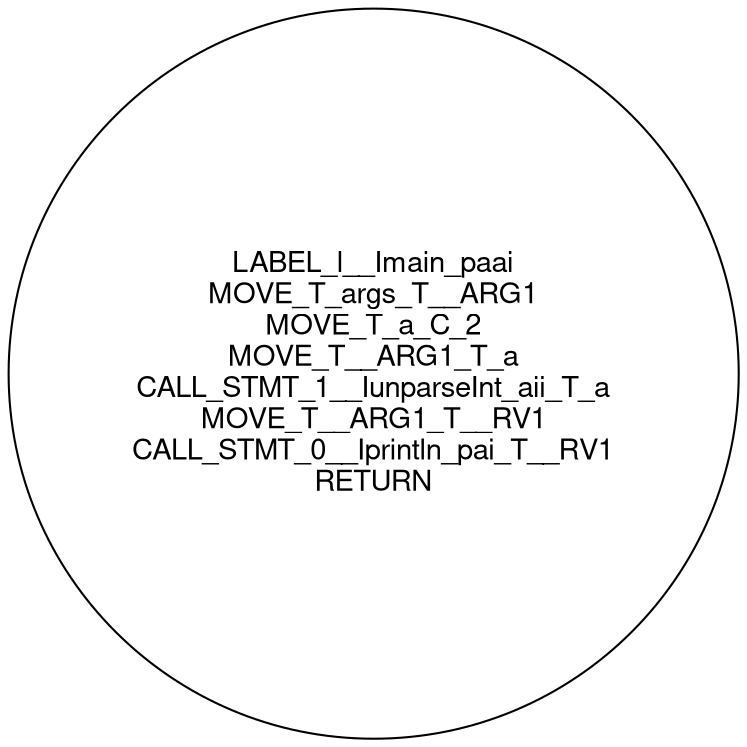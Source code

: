 digraph finite_state_machine {
	fontname="Helvetica,Arial,sans-serif"
	node [fontname="Helvetica,Arial,sans-serif"]
	edge [fontname="Helvetica,Arial,sans-serif"]
	rankdir=LR;
	node [shape = circle];
	Block_8 [label="LABEL_l__Imain_paai\nMOVE_T_args_T__ARG1\nMOVE_T_a_C_2\nMOVE_T__ARG1_T_a\nCALL_STMT_1__IunparseInt_aii_T_a\nMOVE_T__ARG1_T__RV1\nCALL_STMT_0__Iprintln_pai_T__RV1\nRETURN\n"];
}